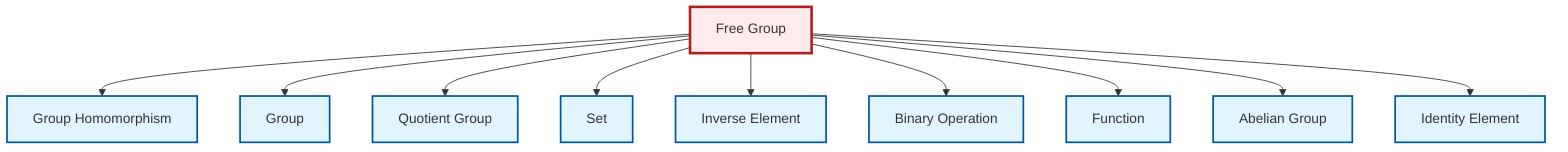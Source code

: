 graph TD
    classDef definition fill:#e1f5fe,stroke:#01579b,stroke-width:2px
    classDef theorem fill:#f3e5f5,stroke:#4a148c,stroke-width:2px
    classDef axiom fill:#fff3e0,stroke:#e65100,stroke-width:2px
    classDef example fill:#e8f5e9,stroke:#1b5e20,stroke-width:2px
    classDef current fill:#ffebee,stroke:#b71c1c,stroke-width:3px
    def-group["Group"]:::definition
    def-binary-operation["Binary Operation"]:::definition
    def-quotient-group["Quotient Group"]:::definition
    def-function["Function"]:::definition
    def-homomorphism["Group Homomorphism"]:::definition
    def-inverse-element["Inverse Element"]:::definition
    def-identity-element["Identity Element"]:::definition
    def-free-group["Free Group"]:::definition
    def-set["Set"]:::definition
    def-abelian-group["Abelian Group"]:::definition
    def-free-group --> def-homomorphism
    def-free-group --> def-group
    def-free-group --> def-quotient-group
    def-free-group --> def-set
    def-free-group --> def-inverse-element
    def-free-group --> def-binary-operation
    def-free-group --> def-function
    def-free-group --> def-abelian-group
    def-free-group --> def-identity-element
    class def-free-group current